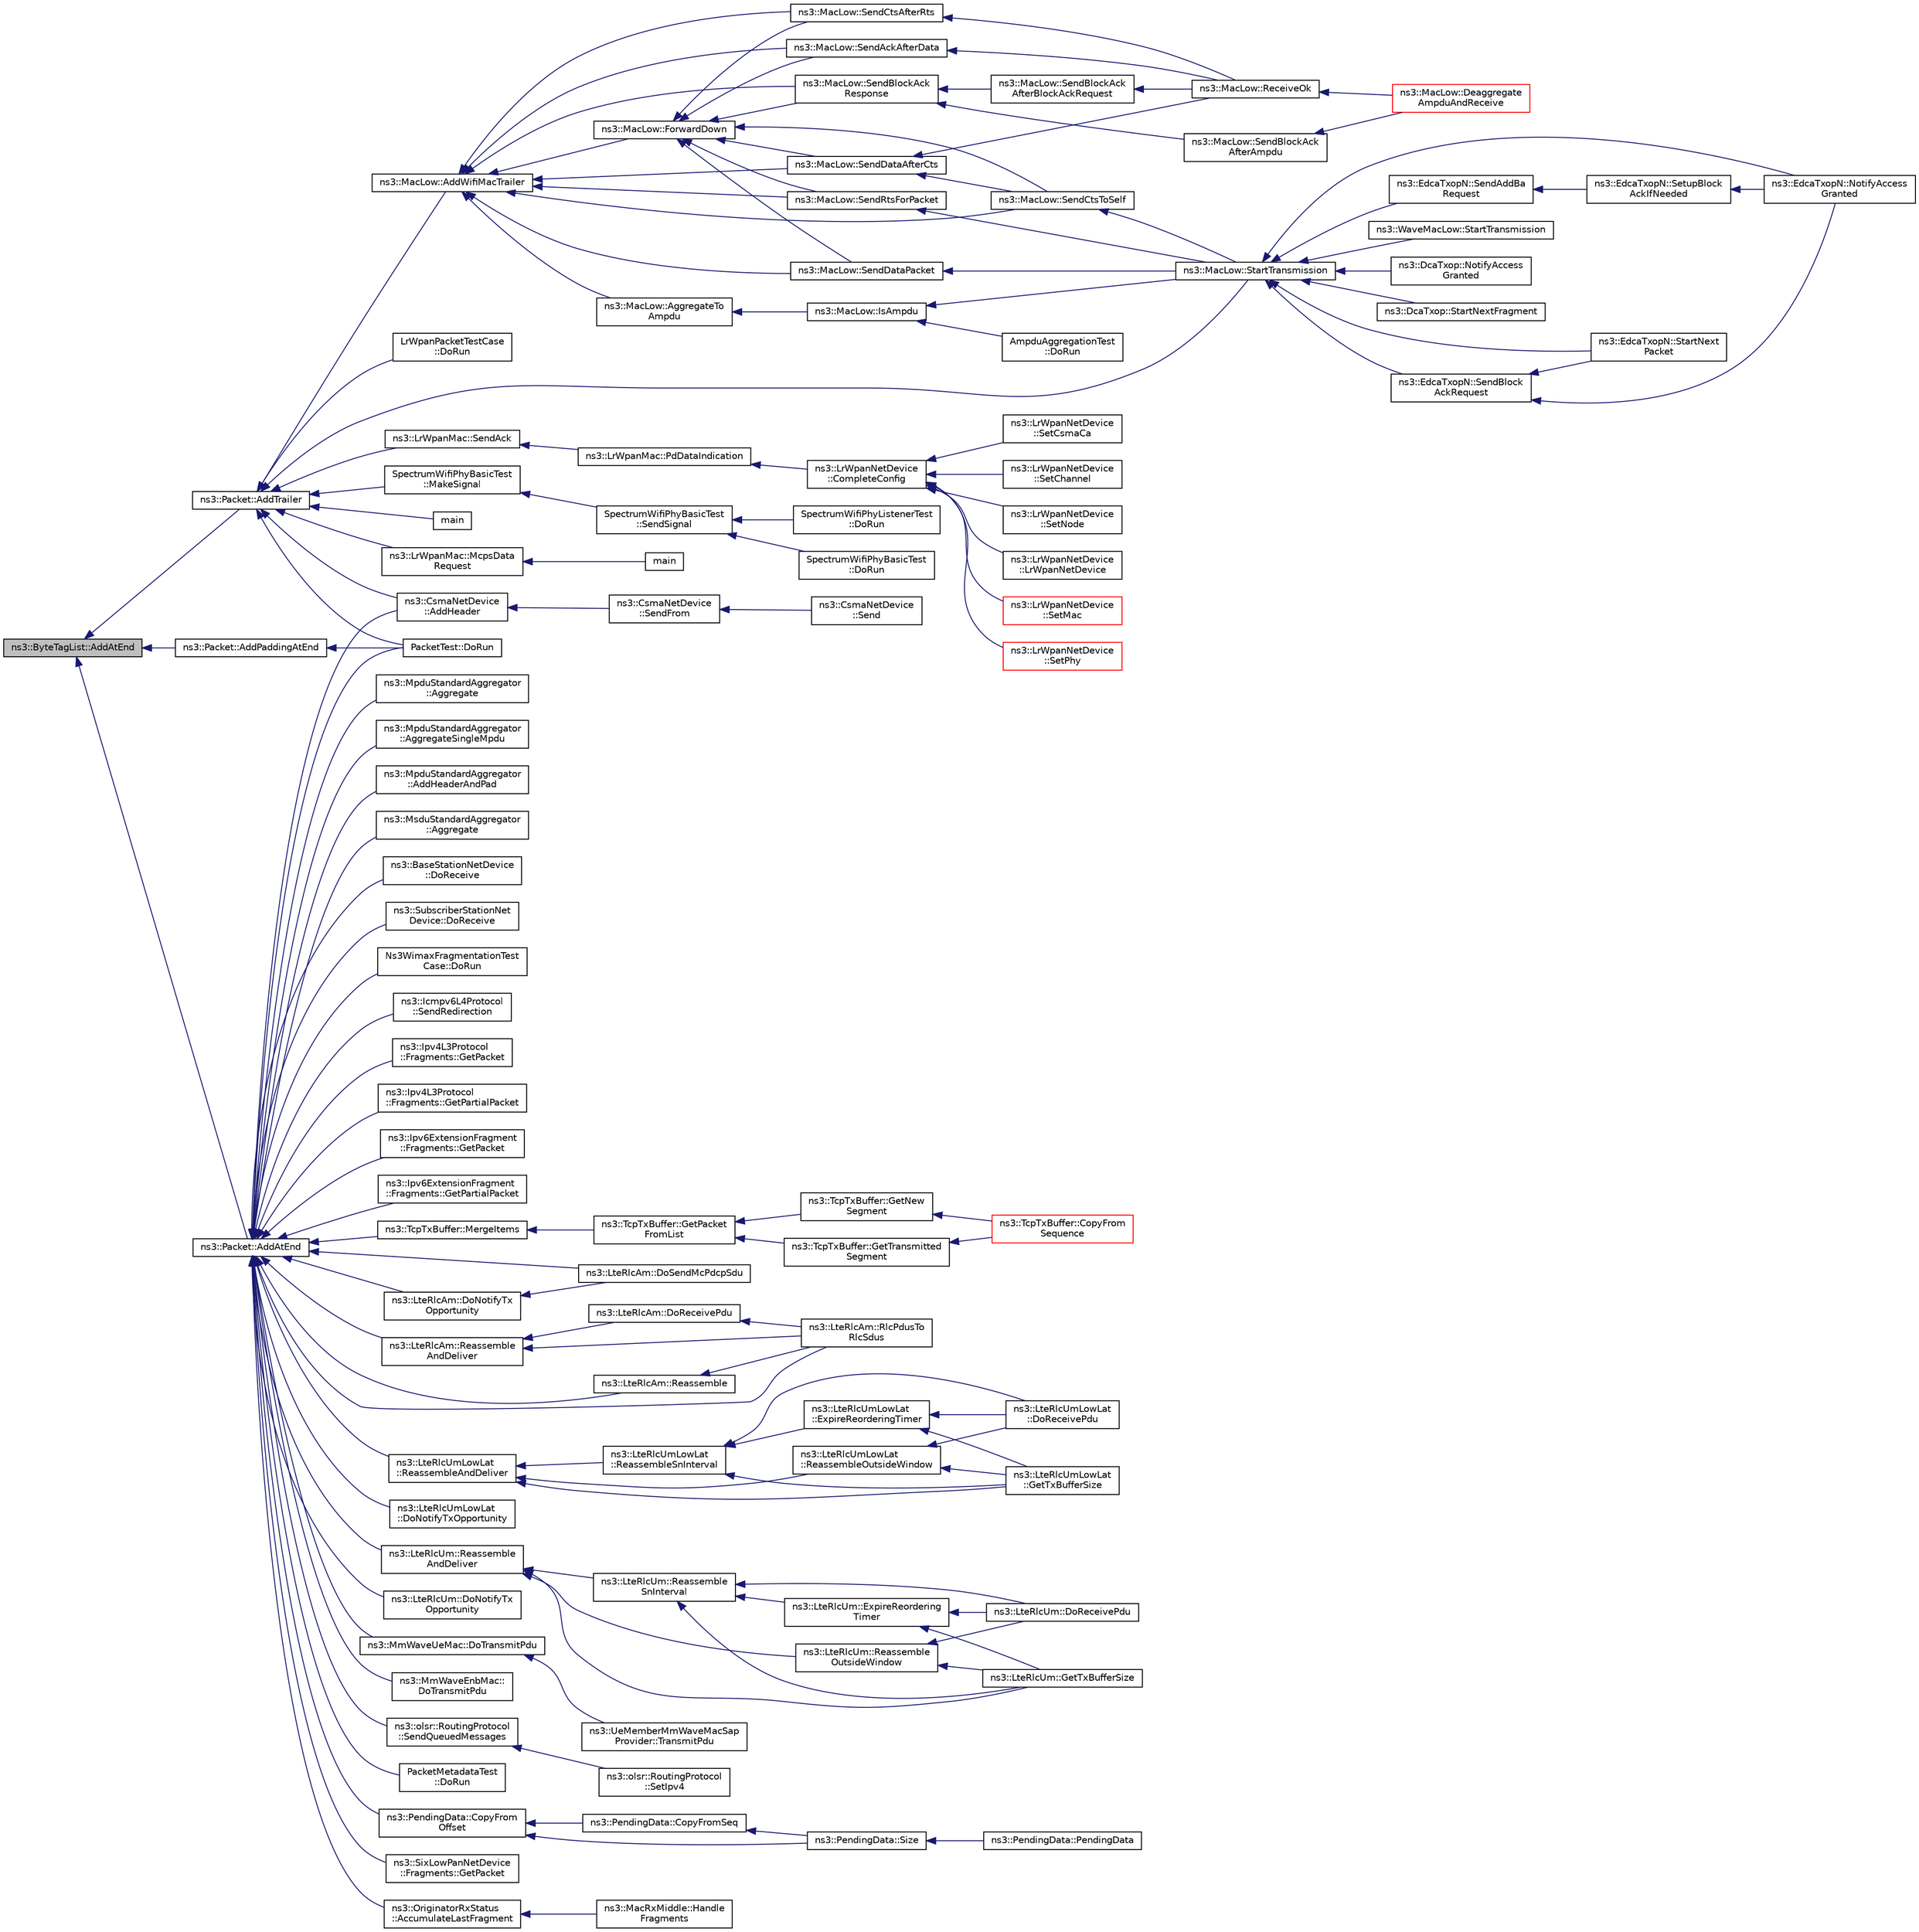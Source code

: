 digraph "ns3::ByteTagList::AddAtEnd"
{
  edge [fontname="Helvetica",fontsize="10",labelfontname="Helvetica",labelfontsize="10"];
  node [fontname="Helvetica",fontsize="10",shape=record];
  rankdir="LR";
  Node1 [label="ns3::ByteTagList::AddAtEnd",height=0.2,width=0.4,color="black", fillcolor="grey75", style="filled", fontcolor="black"];
  Node1 -> Node2 [dir="back",color="midnightblue",fontsize="10",style="solid"];
  Node2 [label="ns3::Packet::AddTrailer",height=0.2,width=0.4,color="black", fillcolor="white", style="filled",URL="$dd/d7a/classns3_1_1Packet.html#ae26b490c30ae5bc98be5181ec6e06db8",tooltip="Add trailer to this packet. "];
  Node2 -> Node3 [dir="back",color="midnightblue",fontsize="10",style="solid"];
  Node3 [label="ns3::CsmaNetDevice\l::AddHeader",height=0.2,width=0.4,color="black", fillcolor="white", style="filled",URL="$d4/df2/classns3_1_1CsmaNetDevice.html#a736bf6ce5851ace677f8fc693a92855c"];
  Node3 -> Node4 [dir="back",color="midnightblue",fontsize="10",style="solid"];
  Node4 [label="ns3::CsmaNetDevice\l::SendFrom",height=0.2,width=0.4,color="black", fillcolor="white", style="filled",URL="$d4/df2/classns3_1_1CsmaNetDevice.html#ad7cb5da0e3fb59bd1670c8fa0af4b775"];
  Node4 -> Node5 [dir="back",color="midnightblue",fontsize="10",style="solid"];
  Node5 [label="ns3::CsmaNetDevice\l::Send",height=0.2,width=0.4,color="black", fillcolor="white", style="filled",URL="$d4/df2/classns3_1_1CsmaNetDevice.html#a6d3d0c60f8a2d60fbe006248bb6b119d"];
  Node2 -> Node6 [dir="back",color="midnightblue",fontsize="10",style="solid"];
  Node6 [label="main",height=0.2,width=0.4,color="black", fillcolor="white", style="filled",URL="$d4/d3b/lr-wpan-packet-print_8cc.html#a0ddf1224851353fc92bfbff6f499fa97"];
  Node2 -> Node7 [dir="back",color="midnightblue",fontsize="10",style="solid"];
  Node7 [label="ns3::LrWpanMac::McpsData\lRequest",height=0.2,width=0.4,color="black", fillcolor="white", style="filled",URL="$db/d57/classns3_1_1LrWpanMac.html#acb3f2c60655d459aeb85b20536d1f7ce"];
  Node7 -> Node8 [dir="back",color="midnightblue",fontsize="10",style="solid"];
  Node8 [label="main",height=0.2,width=0.4,color="black", fillcolor="white", style="filled",URL="$da/db1/lr-wpan-data_8cc.html#a0ddf1224851353fc92bfbff6f499fa97"];
  Node2 -> Node9 [dir="back",color="midnightblue",fontsize="10",style="solid"];
  Node9 [label="ns3::LrWpanMac::SendAck",height=0.2,width=0.4,color="black", fillcolor="white", style="filled",URL="$db/d57/classns3_1_1LrWpanMac.html#afdf2ca2fc6e15fbb1767720607a101f8"];
  Node9 -> Node10 [dir="back",color="midnightblue",fontsize="10",style="solid"];
  Node10 [label="ns3::LrWpanMac::PdDataIndication",height=0.2,width=0.4,color="black", fillcolor="white", style="filled",URL="$db/d57/classns3_1_1LrWpanMac.html#a71139cc1bd26ab1c0a9c2e7791631389"];
  Node10 -> Node11 [dir="back",color="midnightblue",fontsize="10",style="solid"];
  Node11 [label="ns3::LrWpanNetDevice\l::CompleteConfig",height=0.2,width=0.4,color="black", fillcolor="white", style="filled",URL="$dd/d73/classns3_1_1LrWpanNetDevice.html#a2851594198a88409d0a25401e9c61997"];
  Node11 -> Node12 [dir="back",color="midnightblue",fontsize="10",style="solid"];
  Node12 [label="ns3::LrWpanNetDevice\l::LrWpanNetDevice",height=0.2,width=0.4,color="black", fillcolor="white", style="filled",URL="$dd/d73/classns3_1_1LrWpanNetDevice.html#a13831cf68e3c1a3e052509e3e2dd2266"];
  Node11 -> Node13 [dir="back",color="midnightblue",fontsize="10",style="solid"];
  Node13 [label="ns3::LrWpanNetDevice\l::SetMac",height=0.2,width=0.4,color="red", fillcolor="white", style="filled",URL="$dd/d73/classns3_1_1LrWpanNetDevice.html#aa36a97b6898c9b5b2dd4f6d956eda590"];
  Node11 -> Node14 [dir="back",color="midnightblue",fontsize="10",style="solid"];
  Node14 [label="ns3::LrWpanNetDevice\l::SetPhy",height=0.2,width=0.4,color="red", fillcolor="white", style="filled",URL="$dd/d73/classns3_1_1LrWpanNetDevice.html#a521c26ef227a41d835ee5ee6ed783480"];
  Node11 -> Node15 [dir="back",color="midnightblue",fontsize="10",style="solid"];
  Node15 [label="ns3::LrWpanNetDevice\l::SetCsmaCa",height=0.2,width=0.4,color="black", fillcolor="white", style="filled",URL="$dd/d73/classns3_1_1LrWpanNetDevice.html#a36bff9613507b175c91c3493b923e41c"];
  Node11 -> Node16 [dir="back",color="midnightblue",fontsize="10",style="solid"];
  Node16 [label="ns3::LrWpanNetDevice\l::SetChannel",height=0.2,width=0.4,color="black", fillcolor="white", style="filled",URL="$dd/d73/classns3_1_1LrWpanNetDevice.html#a3a16a06be6078dcc9b54d705bf8bc98a"];
  Node11 -> Node17 [dir="back",color="midnightblue",fontsize="10",style="solid"];
  Node17 [label="ns3::LrWpanNetDevice\l::SetNode",height=0.2,width=0.4,color="black", fillcolor="white", style="filled",URL="$dd/d73/classns3_1_1LrWpanNetDevice.html#a1eaad99ee6281913a727ba92b2b1cc2d"];
  Node2 -> Node18 [dir="back",color="midnightblue",fontsize="10",style="solid"];
  Node18 [label="LrWpanPacketTestCase\l::DoRun",height=0.2,width=0.4,color="black", fillcolor="white", style="filled",URL="$dc/d38/classLrWpanPacketTestCase.html#ae85f64d48a71983a4a43f49e5571546a",tooltip="Implementation to actually run this TestCase. "];
  Node2 -> Node19 [dir="back",color="midnightblue",fontsize="10",style="solid"];
  Node19 [label="PacketTest::DoRun",height=0.2,width=0.4,color="black", fillcolor="white", style="filled",URL="$db/d9f/classPacketTest.html#a2f4d69aa1b21616ea14efd54fee55da2",tooltip="Implementation to actually run this TestCase. "];
  Node2 -> Node20 [dir="back",color="midnightblue",fontsize="10",style="solid"];
  Node20 [label="ns3::MacLow::StartTransmission",height=0.2,width=0.4,color="black", fillcolor="white", style="filled",URL="$d3/da6/classns3_1_1MacLow.html#a3d13643c758e213041f8389c1041074b"];
  Node20 -> Node21 [dir="back",color="midnightblue",fontsize="10",style="solid"];
  Node21 [label="ns3::WaveMacLow::StartTransmission",height=0.2,width=0.4,color="black", fillcolor="white", style="filled",URL="$d8/da1/classns3_1_1WaveMacLow.html#a8ed4704fbcd3d5888aa8ee5abcfb9cc8"];
  Node20 -> Node22 [dir="back",color="midnightblue",fontsize="10",style="solid"];
  Node22 [label="ns3::DcaTxop::NotifyAccess\lGranted",height=0.2,width=0.4,color="black", fillcolor="white", style="filled",URL="$d3/d74/classns3_1_1DcaTxop.html#a1760d5870d8d96153165960172ba31d5"];
  Node20 -> Node23 [dir="back",color="midnightblue",fontsize="10",style="solid"];
  Node23 [label="ns3::DcaTxop::StartNextFragment",height=0.2,width=0.4,color="black", fillcolor="white", style="filled",URL="$d3/d74/classns3_1_1DcaTxop.html#a2055d310a17ffe4be6b2d2ec91587429"];
  Node20 -> Node24 [dir="back",color="midnightblue",fontsize="10",style="solid"];
  Node24 [label="ns3::EdcaTxopN::NotifyAccess\lGranted",height=0.2,width=0.4,color="black", fillcolor="white", style="filled",URL="$dc/db8/classns3_1_1EdcaTxopN.html#afeba080a6bf7d6074227e10321d1683d"];
  Node20 -> Node25 [dir="back",color="midnightblue",fontsize="10",style="solid"];
  Node25 [label="ns3::EdcaTxopN::StartNext\lPacket",height=0.2,width=0.4,color="black", fillcolor="white", style="filled",URL="$dc/db8/classns3_1_1EdcaTxopN.html#a86df91f79cf79fbb677bd53fddafdae0"];
  Node20 -> Node26 [dir="back",color="midnightblue",fontsize="10",style="solid"];
  Node26 [label="ns3::EdcaTxopN::SendBlock\lAckRequest",height=0.2,width=0.4,color="black", fillcolor="white", style="filled",URL="$dc/db8/classns3_1_1EdcaTxopN.html#a620d3677a73927b708ba85d2f2a794e0"];
  Node26 -> Node24 [dir="back",color="midnightblue",fontsize="10",style="solid"];
  Node26 -> Node25 [dir="back",color="midnightblue",fontsize="10",style="solid"];
  Node20 -> Node27 [dir="back",color="midnightblue",fontsize="10",style="solid"];
  Node27 [label="ns3::EdcaTxopN::SendAddBa\lRequest",height=0.2,width=0.4,color="black", fillcolor="white", style="filled",URL="$dc/db8/classns3_1_1EdcaTxopN.html#a5d000df80bfe3211aed2fee7c08b85d2"];
  Node27 -> Node28 [dir="back",color="midnightblue",fontsize="10",style="solid"];
  Node28 [label="ns3::EdcaTxopN::SetupBlock\lAckIfNeeded",height=0.2,width=0.4,color="black", fillcolor="white", style="filled",URL="$dc/db8/classns3_1_1EdcaTxopN.html#ae5ab3e06174d86eabaaa6ccd64cde42d"];
  Node28 -> Node24 [dir="back",color="midnightblue",fontsize="10",style="solid"];
  Node2 -> Node29 [dir="back",color="midnightblue",fontsize="10",style="solid"];
  Node29 [label="ns3::MacLow::AddWifiMacTrailer",height=0.2,width=0.4,color="black", fillcolor="white", style="filled",URL="$d3/da6/classns3_1_1MacLow.html#acaafc67755f16f347e9161310d71e3ef"];
  Node29 -> Node30 [dir="back",color="midnightblue",fontsize="10",style="solid"];
  Node30 [label="ns3::MacLow::ForwardDown",height=0.2,width=0.4,color="black", fillcolor="white", style="filled",URL="$d3/da6/classns3_1_1MacLow.html#a4eefbfa3d57539dadf0224cc7fcf952d"];
  Node30 -> Node31 [dir="back",color="midnightblue",fontsize="10",style="solid"];
  Node31 [label="ns3::MacLow::SendRtsForPacket",height=0.2,width=0.4,color="black", fillcolor="white", style="filled",URL="$d3/da6/classns3_1_1MacLow.html#ac472702b866a51ea2dfb7637381897aa"];
  Node31 -> Node20 [dir="back",color="midnightblue",fontsize="10",style="solid"];
  Node30 -> Node32 [dir="back",color="midnightblue",fontsize="10",style="solid"];
  Node32 [label="ns3::MacLow::SendDataPacket",height=0.2,width=0.4,color="black", fillcolor="white", style="filled",URL="$d3/da6/classns3_1_1MacLow.html#ab177d7c7ba53c56f91612114412914bf"];
  Node32 -> Node20 [dir="back",color="midnightblue",fontsize="10",style="solid"];
  Node30 -> Node33 [dir="back",color="midnightblue",fontsize="10",style="solid"];
  Node33 [label="ns3::MacLow::SendCtsToSelf",height=0.2,width=0.4,color="black", fillcolor="white", style="filled",URL="$d3/da6/classns3_1_1MacLow.html#a209c346576d367ef16cfa1cfdefff909"];
  Node33 -> Node20 [dir="back",color="midnightblue",fontsize="10",style="solid"];
  Node30 -> Node34 [dir="back",color="midnightblue",fontsize="10",style="solid"];
  Node34 [label="ns3::MacLow::SendCtsAfterRts",height=0.2,width=0.4,color="black", fillcolor="white", style="filled",URL="$d3/da6/classns3_1_1MacLow.html#aebcd4c3e8d64fb53af1f8a862c766e33"];
  Node34 -> Node35 [dir="back",color="midnightblue",fontsize="10",style="solid"];
  Node35 [label="ns3::MacLow::ReceiveOk",height=0.2,width=0.4,color="black", fillcolor="white", style="filled",URL="$d3/da6/classns3_1_1MacLow.html#ade59e3a5e41c6ccbafd93501d7e9fbc0"];
  Node35 -> Node36 [dir="back",color="midnightblue",fontsize="10",style="solid"];
  Node36 [label="ns3::MacLow::Deaggregate\lAmpduAndReceive",height=0.2,width=0.4,color="red", fillcolor="white", style="filled",URL="$d3/da6/classns3_1_1MacLow.html#a7380c5a3adcd88beda938bfa8447d7c5"];
  Node30 -> Node37 [dir="back",color="midnightblue",fontsize="10",style="solid"];
  Node37 [label="ns3::MacLow::SendDataAfterCts",height=0.2,width=0.4,color="black", fillcolor="white", style="filled",URL="$d3/da6/classns3_1_1MacLow.html#a063bab2ef4e7320a3f8cfa9890090ab6"];
  Node37 -> Node35 [dir="back",color="midnightblue",fontsize="10",style="solid"];
  Node37 -> Node33 [dir="back",color="midnightblue",fontsize="10",style="solid"];
  Node30 -> Node38 [dir="back",color="midnightblue",fontsize="10",style="solid"];
  Node38 [label="ns3::MacLow::SendAckAfterData",height=0.2,width=0.4,color="black", fillcolor="white", style="filled",URL="$d3/da6/classns3_1_1MacLow.html#a8db1635644b89072dfcb5fbc2330031b"];
  Node38 -> Node35 [dir="back",color="midnightblue",fontsize="10",style="solid"];
  Node30 -> Node39 [dir="back",color="midnightblue",fontsize="10",style="solid"];
  Node39 [label="ns3::MacLow::SendBlockAck\lResponse",height=0.2,width=0.4,color="black", fillcolor="white", style="filled",URL="$d3/da6/classns3_1_1MacLow.html#a85c374be43ba3bd52fd1ad6efdfef6c6"];
  Node39 -> Node40 [dir="back",color="midnightblue",fontsize="10",style="solid"];
  Node40 [label="ns3::MacLow::SendBlockAck\lAfterAmpdu",height=0.2,width=0.4,color="black", fillcolor="white", style="filled",URL="$d3/da6/classns3_1_1MacLow.html#af6e2acc771d188c0959871f142912296"];
  Node40 -> Node36 [dir="back",color="midnightblue",fontsize="10",style="solid"];
  Node39 -> Node41 [dir="back",color="midnightblue",fontsize="10",style="solid"];
  Node41 [label="ns3::MacLow::SendBlockAck\lAfterBlockAckRequest",height=0.2,width=0.4,color="black", fillcolor="white", style="filled",URL="$d3/da6/classns3_1_1MacLow.html#a84b96c0cc6f32fca28576ec4df6a0853"];
  Node41 -> Node35 [dir="back",color="midnightblue",fontsize="10",style="solid"];
  Node29 -> Node31 [dir="back",color="midnightblue",fontsize="10",style="solid"];
  Node29 -> Node32 [dir="back",color="midnightblue",fontsize="10",style="solid"];
  Node29 -> Node33 [dir="back",color="midnightblue",fontsize="10",style="solid"];
  Node29 -> Node34 [dir="back",color="midnightblue",fontsize="10",style="solid"];
  Node29 -> Node37 [dir="back",color="midnightblue",fontsize="10",style="solid"];
  Node29 -> Node38 [dir="back",color="midnightblue",fontsize="10",style="solid"];
  Node29 -> Node39 [dir="back",color="midnightblue",fontsize="10",style="solid"];
  Node29 -> Node42 [dir="back",color="midnightblue",fontsize="10",style="solid"];
  Node42 [label="ns3::MacLow::AggregateTo\lAmpdu",height=0.2,width=0.4,color="black", fillcolor="white", style="filled",URL="$d3/da6/classns3_1_1MacLow.html#a10d347ccf6a1e3868ee1470767ed38a6"];
  Node42 -> Node43 [dir="back",color="midnightblue",fontsize="10",style="solid"];
  Node43 [label="ns3::MacLow::IsAmpdu",height=0.2,width=0.4,color="black", fillcolor="white", style="filled",URL="$d3/da6/classns3_1_1MacLow.html#a228f675a7db0df0e39edb611167861cc"];
  Node43 -> Node20 [dir="back",color="midnightblue",fontsize="10",style="solid"];
  Node43 -> Node44 [dir="back",color="midnightblue",fontsize="10",style="solid"];
  Node44 [label="AmpduAggregationTest\l::DoRun",height=0.2,width=0.4,color="black", fillcolor="white", style="filled",URL="$d2/db5/classAmpduAggregationTest.html#a7414dc8d4dd982ab4c1eaadb5b2c693d",tooltip="Implementation to actually run this TestCase. "];
  Node2 -> Node45 [dir="back",color="midnightblue",fontsize="10",style="solid"];
  Node45 [label="SpectrumWifiPhyBasicTest\l::MakeSignal",height=0.2,width=0.4,color="black", fillcolor="white", style="filled",URL="$df/d29/classSpectrumWifiPhyBasicTest.html#a131420d781cf323bd84a848053a2fa6e"];
  Node45 -> Node46 [dir="back",color="midnightblue",fontsize="10",style="solid"];
  Node46 [label="SpectrumWifiPhyBasicTest\l::SendSignal",height=0.2,width=0.4,color="black", fillcolor="white", style="filled",URL="$df/d29/classSpectrumWifiPhyBasicTest.html#a99a44e9e6abcf378592b2a2df06ba394"];
  Node46 -> Node47 [dir="back",color="midnightblue",fontsize="10",style="solid"];
  Node47 [label="SpectrumWifiPhyBasicTest\l::DoRun",height=0.2,width=0.4,color="black", fillcolor="white", style="filled",URL="$df/d29/classSpectrumWifiPhyBasicTest.html#a99138864abfa358103ae2f202ce925e7",tooltip="Implementation to actually run this TestCase. "];
  Node46 -> Node48 [dir="back",color="midnightblue",fontsize="10",style="solid"];
  Node48 [label="SpectrumWifiPhyListenerTest\l::DoRun",height=0.2,width=0.4,color="black", fillcolor="white", style="filled",URL="$de/d82/classSpectrumWifiPhyListenerTest.html#a357f2be95efbb227365e540b9031748b",tooltip="Implementation to actually run this TestCase. "];
  Node1 -> Node49 [dir="back",color="midnightblue",fontsize="10",style="solid"];
  Node49 [label="ns3::Packet::AddAtEnd",height=0.2,width=0.4,color="black", fillcolor="white", style="filled",URL="$dd/d7a/classns3_1_1Packet.html#a14ec3d4250b425468764de58f5837b6b",tooltip="Concatenate the input packet at the end of the current packet. "];
  Node49 -> Node3 [dir="back",color="midnightblue",fontsize="10",style="solid"];
  Node49 -> Node50 [dir="back",color="midnightblue",fontsize="10",style="solid"];
  Node50 [label="ns3::Icmpv6L4Protocol\l::SendRedirection",height=0.2,width=0.4,color="black", fillcolor="white", style="filled",URL="$d7/d1d/classns3_1_1Icmpv6L4Protocol.html#a775f19603b15e25f287f54096a3f26cb",tooltip="Send an ICMPv6 Redirection. "];
  Node49 -> Node51 [dir="back",color="midnightblue",fontsize="10",style="solid"];
  Node51 [label="ns3::Ipv4L3Protocol\l::Fragments::GetPacket",height=0.2,width=0.4,color="black", fillcolor="white", style="filled",URL="$de/db3/classns3_1_1Ipv4L3Protocol_1_1Fragments.html#ab4a808c6dc768ccee3b49c829085f92a",tooltip="Get the entire packet. "];
  Node49 -> Node52 [dir="back",color="midnightblue",fontsize="10",style="solid"];
  Node52 [label="ns3::Ipv4L3Protocol\l::Fragments::GetPartialPacket",height=0.2,width=0.4,color="black", fillcolor="white", style="filled",URL="$de/db3/classns3_1_1Ipv4L3Protocol_1_1Fragments.html#a7fd8b69e913c1326a37a13a4ea8deebc",tooltip="Get the complete part of the packet. "];
  Node49 -> Node53 [dir="back",color="midnightblue",fontsize="10",style="solid"];
  Node53 [label="ns3::Ipv6ExtensionFragment\l::Fragments::GetPacket",height=0.2,width=0.4,color="black", fillcolor="white", style="filled",URL="$d6/d8c/classns3_1_1Ipv6ExtensionFragment_1_1Fragments.html#a2c3a522898b3635c59ed50e91826ae91",tooltip="Get the entire packet. "];
  Node49 -> Node54 [dir="back",color="midnightblue",fontsize="10",style="solid"];
  Node54 [label="ns3::Ipv6ExtensionFragment\l::Fragments::GetPartialPacket",height=0.2,width=0.4,color="black", fillcolor="white", style="filled",URL="$d6/d8c/classns3_1_1Ipv6ExtensionFragment_1_1Fragments.html#aa3e7ed0d1458526ff565403b1b8e4285",tooltip="Get the packet parts so far received. "];
  Node49 -> Node55 [dir="back",color="midnightblue",fontsize="10",style="solid"];
  Node55 [label="ns3::PendingData::CopyFrom\lOffset",height=0.2,width=0.4,color="black", fillcolor="white", style="filled",URL="$dd/d9e/classns3_1_1PendingData.html#ab04639a5fcb15f47daa91c071f5cdfd2",tooltip="Copy data starting from a give offset. "];
  Node55 -> Node56 [dir="back",color="midnightblue",fontsize="10",style="solid"];
  Node56 [label="ns3::PendingData::CopyFromSeq",height=0.2,width=0.4,color="black", fillcolor="white", style="filled",URL="$dd/d9e/classns3_1_1PendingData.html#ac49fbeb525992b5b033d3209dcf5688c",tooltip="Copy data starting from a give offset. "];
  Node56 -> Node57 [dir="back",color="midnightblue",fontsize="10",style="solid"];
  Node57 [label="ns3::PendingData::Size",height=0.2,width=0.4,color="black", fillcolor="white", style="filled",URL="$dd/d9e/classns3_1_1PendingData.html#abbbae5f8a12762f9a85d2ddd5c9c9165"];
  Node57 -> Node58 [dir="back",color="midnightblue",fontsize="10",style="solid"];
  Node58 [label="ns3::PendingData::PendingData",height=0.2,width=0.4,color="black", fillcolor="white", style="filled",URL="$dd/d9e/classns3_1_1PendingData.html#ab7b46ebf4baf2c6b165c90b44bfdad4a"];
  Node55 -> Node57 [dir="back",color="midnightblue",fontsize="10",style="solid"];
  Node49 -> Node59 [dir="back",color="midnightblue",fontsize="10",style="solid"];
  Node59 [label="ns3::TcpTxBuffer::MergeItems",height=0.2,width=0.4,color="black", fillcolor="white", style="filled",URL="$d9/d1d/classns3_1_1TcpTxBuffer.html#aee57c32104926f7d4bfdeb12f05a6db1",tooltip="Merge two TcpTxItem. "];
  Node59 -> Node60 [dir="back",color="midnightblue",fontsize="10",style="solid"];
  Node60 [label="ns3::TcpTxBuffer::GetPacket\lFromList",height=0.2,width=0.4,color="black", fillcolor="white", style="filled",URL="$d9/d1d/classns3_1_1TcpTxBuffer.html#a0528a0261fe39fdb95526c24801f1091",tooltip="Get a block (which is returned as Packet) from a list. "];
  Node60 -> Node61 [dir="back",color="midnightblue",fontsize="10",style="solid"];
  Node61 [label="ns3::TcpTxBuffer::GetNew\lSegment",height=0.2,width=0.4,color="black", fillcolor="white", style="filled",URL="$d9/d1d/classns3_1_1TcpTxBuffer.html#a7f8012f60263f1184f63d68f95d9fed6",tooltip="Get a block of data not transmitted yet and move it into SentList. "];
  Node61 -> Node62 [dir="back",color="midnightblue",fontsize="10",style="solid"];
  Node62 [label="ns3::TcpTxBuffer::CopyFrom\lSequence",height=0.2,width=0.4,color="red", fillcolor="white", style="filled",URL="$d9/d1d/classns3_1_1TcpTxBuffer.html#a5eb9c889cfad2cd11a5ccf996c506fd3",tooltip="Copy data from the range [seq, seq+numBytes) into a packet. "];
  Node60 -> Node63 [dir="back",color="midnightblue",fontsize="10",style="solid"];
  Node63 [label="ns3::TcpTxBuffer::GetTransmitted\lSegment",height=0.2,width=0.4,color="black", fillcolor="white", style="filled",URL="$d9/d1d/classns3_1_1TcpTxBuffer.html#a4de9715c65893a5cb8a869e72ed7bb10",tooltip="Get a block of data previously transmitted. "];
  Node63 -> Node62 [dir="back",color="midnightblue",fontsize="10",style="solid"];
  Node49 -> Node64 [dir="back",color="midnightblue",fontsize="10",style="solid"];
  Node64 [label="ns3::LteRlcAm::DoNotifyTx\lOpportunity",height=0.2,width=0.4,color="black", fillcolor="white", style="filled",URL="$d0/d4c/classns3_1_1LteRlcAm.html#a3ab44d9541efaa52821f93075eb769f1"];
  Node64 -> Node65 [dir="back",color="midnightblue",fontsize="10",style="solid"];
  Node65 [label="ns3::LteRlcAm::DoSendMcPdcpSdu",height=0.2,width=0.4,color="black", fillcolor="white", style="filled",URL="$d0/d4c/classns3_1_1LteRlcAm.html#a82f906888a397ccda58483840418c7e8"];
  Node49 -> Node66 [dir="back",color="midnightblue",fontsize="10",style="solid"];
  Node66 [label="ns3::LteRlcAm::Reassemble\lAndDeliver",height=0.2,width=0.4,color="black", fillcolor="white", style="filled",URL="$d0/d4c/classns3_1_1LteRlcAm.html#ada1201339d0a54e50adc27b09d3c5c1e"];
  Node66 -> Node67 [dir="back",color="midnightblue",fontsize="10",style="solid"];
  Node67 [label="ns3::LteRlcAm::DoReceivePdu",height=0.2,width=0.4,color="black", fillcolor="white", style="filled",URL="$d0/d4c/classns3_1_1LteRlcAm.html#a9351b349aef796a3cda5946574e9435f"];
  Node67 -> Node68 [dir="back",color="midnightblue",fontsize="10",style="solid"];
  Node68 [label="ns3::LteRlcAm::RlcPdusTo\lRlcSdus",height=0.2,width=0.4,color="black", fillcolor="white", style="filled",URL="$d0/d4c/classns3_1_1LteRlcAm.html#a5ea384363b8fa99b66f9eaad80edc2cc"];
  Node66 -> Node68 [dir="back",color="midnightblue",fontsize="10",style="solid"];
  Node49 -> Node65 [dir="back",color="midnightblue",fontsize="10",style="solid"];
  Node49 -> Node69 [dir="back",color="midnightblue",fontsize="10",style="solid"];
  Node69 [label="ns3::LteRlcAm::Reassemble",height=0.2,width=0.4,color="black", fillcolor="white", style="filled",URL="$d0/d4c/classns3_1_1LteRlcAm.html#a5ea384eb8654434de22432e79ee60364"];
  Node69 -> Node68 [dir="back",color="midnightblue",fontsize="10",style="solid"];
  Node49 -> Node68 [dir="back",color="midnightblue",fontsize="10",style="solid"];
  Node49 -> Node70 [dir="back",color="midnightblue",fontsize="10",style="solid"];
  Node70 [label="ns3::LteRlcUmLowLat\l::DoNotifyTxOpportunity",height=0.2,width=0.4,color="black", fillcolor="white", style="filled",URL="$dd/df9/classns3_1_1LteRlcUmLowLat.html#a7a317025c0a1ff42852387b6665fee30"];
  Node49 -> Node71 [dir="back",color="midnightblue",fontsize="10",style="solid"];
  Node71 [label="ns3::LteRlcUmLowLat\l::ReassembleAndDeliver",height=0.2,width=0.4,color="black", fillcolor="white", style="filled",URL="$dd/df9/classns3_1_1LteRlcUmLowLat.html#a73c311a5f9cb06e61282da24f875bb29"];
  Node71 -> Node72 [dir="back",color="midnightblue",fontsize="10",style="solid"];
  Node72 [label="ns3::LteRlcUmLowLat\l::ReassembleOutsideWindow",height=0.2,width=0.4,color="black", fillcolor="white", style="filled",URL="$dd/df9/classns3_1_1LteRlcUmLowLat.html#a4443ee4ffdcbda9c568dafb97828497e"];
  Node72 -> Node73 [dir="back",color="midnightblue",fontsize="10",style="solid"];
  Node73 [label="ns3::LteRlcUmLowLat\l::DoReceivePdu",height=0.2,width=0.4,color="black", fillcolor="white", style="filled",URL="$dd/df9/classns3_1_1LteRlcUmLowLat.html#a6af3b60ead539ac46666cb2e9b825eb3"];
  Node72 -> Node74 [dir="back",color="midnightblue",fontsize="10",style="solid"];
  Node74 [label="ns3::LteRlcUmLowLat\l::GetTxBufferSize",height=0.2,width=0.4,color="black", fillcolor="white", style="filled",URL="$dd/df9/classns3_1_1LteRlcUmLowLat.html#ada895a32edc0d629306e124e113d725c"];
  Node71 -> Node75 [dir="back",color="midnightblue",fontsize="10",style="solid"];
  Node75 [label="ns3::LteRlcUmLowLat\l::ReassembleSnInterval",height=0.2,width=0.4,color="black", fillcolor="white", style="filled",URL="$dd/df9/classns3_1_1LteRlcUmLowLat.html#aef0c71efceb98b3dd6c5bdbfc773ee0d"];
  Node75 -> Node73 [dir="back",color="midnightblue",fontsize="10",style="solid"];
  Node75 -> Node76 [dir="back",color="midnightblue",fontsize="10",style="solid"];
  Node76 [label="ns3::LteRlcUmLowLat\l::ExpireReorderingTimer",height=0.2,width=0.4,color="black", fillcolor="white", style="filled",URL="$dd/df9/classns3_1_1LteRlcUmLowLat.html#a4b6265564058cc0626ad343269e2a5d3"];
  Node76 -> Node73 [dir="back",color="midnightblue",fontsize="10",style="solid"];
  Node76 -> Node74 [dir="back",color="midnightblue",fontsize="10",style="solid"];
  Node75 -> Node74 [dir="back",color="midnightblue",fontsize="10",style="solid"];
  Node71 -> Node74 [dir="back",color="midnightblue",fontsize="10",style="solid"];
  Node49 -> Node77 [dir="back",color="midnightblue",fontsize="10",style="solid"];
  Node77 [label="ns3::LteRlcUm::DoNotifyTx\lOpportunity",height=0.2,width=0.4,color="black", fillcolor="white", style="filled",URL="$db/d49/classns3_1_1LteRlcUm.html#a54a1abae2b97a8a060bc42b6abbf3af4"];
  Node49 -> Node78 [dir="back",color="midnightblue",fontsize="10",style="solid"];
  Node78 [label="ns3::LteRlcUm::Reassemble\lAndDeliver",height=0.2,width=0.4,color="black", fillcolor="white", style="filled",URL="$db/d49/classns3_1_1LteRlcUm.html#a103ba1e3d14eb2604a44d1bef7fe7cb7"];
  Node78 -> Node79 [dir="back",color="midnightblue",fontsize="10",style="solid"];
  Node79 [label="ns3::LteRlcUm::Reassemble\lOutsideWindow",height=0.2,width=0.4,color="black", fillcolor="white", style="filled",URL="$db/d49/classns3_1_1LteRlcUm.html#a49f67e2001fc4609ef592ccda50606ab"];
  Node79 -> Node80 [dir="back",color="midnightblue",fontsize="10",style="solid"];
  Node80 [label="ns3::LteRlcUm::DoReceivePdu",height=0.2,width=0.4,color="black", fillcolor="white", style="filled",URL="$db/d49/classns3_1_1LteRlcUm.html#aaba57757b1c5640b7bbe421efb82417a"];
  Node79 -> Node81 [dir="back",color="midnightblue",fontsize="10",style="solid"];
  Node81 [label="ns3::LteRlcUm::GetTxBufferSize",height=0.2,width=0.4,color="black", fillcolor="white", style="filled",URL="$db/d49/classns3_1_1LteRlcUm.html#aa88fc55de6c2f858e0e2952131899afc"];
  Node78 -> Node82 [dir="back",color="midnightblue",fontsize="10",style="solid"];
  Node82 [label="ns3::LteRlcUm::Reassemble\lSnInterval",height=0.2,width=0.4,color="black", fillcolor="white", style="filled",URL="$db/d49/classns3_1_1LteRlcUm.html#a6c396626a8b5e65d70783e603486c832"];
  Node82 -> Node80 [dir="back",color="midnightblue",fontsize="10",style="solid"];
  Node82 -> Node83 [dir="back",color="midnightblue",fontsize="10",style="solid"];
  Node83 [label="ns3::LteRlcUm::ExpireReordering\lTimer",height=0.2,width=0.4,color="black", fillcolor="white", style="filled",URL="$db/d49/classns3_1_1LteRlcUm.html#af17c5fa995d3a0ca3b1e4edfd18e4c3d"];
  Node83 -> Node80 [dir="back",color="midnightblue",fontsize="10",style="solid"];
  Node83 -> Node81 [dir="back",color="midnightblue",fontsize="10",style="solid"];
  Node82 -> Node81 [dir="back",color="midnightblue",fontsize="10",style="solid"];
  Node78 -> Node81 [dir="back",color="midnightblue",fontsize="10",style="solid"];
  Node49 -> Node84 [dir="back",color="midnightblue",fontsize="10",style="solid"];
  Node84 [label="ns3::MmWaveEnbMac::\lDoTransmitPdu",height=0.2,width=0.4,color="black", fillcolor="white", style="filled",URL="$d5/dcd/classns3_1_1MmWaveEnbMac.html#a71a93e997a6016541b33e26998562226"];
  Node49 -> Node85 [dir="back",color="midnightblue",fontsize="10",style="solid"];
  Node85 [label="ns3::MmWaveUeMac::DoTransmitPdu",height=0.2,width=0.4,color="black", fillcolor="white", style="filled",URL="$d7/d84/classns3_1_1MmWaveUeMac.html#a5f228598aabf0c6cd61b6fad018512fe"];
  Node85 -> Node86 [dir="back",color="midnightblue",fontsize="10",style="solid"];
  Node86 [label="ns3::UeMemberMmWaveMacSap\lProvider::TransmitPdu",height=0.2,width=0.4,color="black", fillcolor="white", style="filled",URL="$df/dc7/classns3_1_1UeMemberMmWaveMacSapProvider.html#a9ee1c7c091f5bf1919c0bc18f777402c"];
  Node49 -> Node87 [dir="back",color="midnightblue",fontsize="10",style="solid"];
  Node87 [label="PacketMetadataTest\l::DoRun",height=0.2,width=0.4,color="black", fillcolor="white", style="filled",URL="$da/d30/classPacketMetadataTest.html#a5157cf5ecf0e631ad2a70c61375ebfc3",tooltip="Implementation to actually run this TestCase. "];
  Node49 -> Node19 [dir="back",color="midnightblue",fontsize="10",style="solid"];
  Node49 -> Node88 [dir="back",color="midnightblue",fontsize="10",style="solid"];
  Node88 [label="ns3::olsr::RoutingProtocol\l::SendQueuedMessages",height=0.2,width=0.4,color="black", fillcolor="white", style="filled",URL="$d6/dbb/classns3_1_1olsr_1_1RoutingProtocol.html#a0ee7494c6ac857210f7f12d40d39e349",tooltip="Creates as many OLSR packets as needed in order to send all buffered OLSR messages. "];
  Node88 -> Node89 [dir="back",color="midnightblue",fontsize="10",style="solid"];
  Node89 [label="ns3::olsr::RoutingProtocol\l::SetIpv4",height=0.2,width=0.4,color="black", fillcolor="white", style="filled",URL="$d6/dbb/classns3_1_1olsr_1_1RoutingProtocol.html#ab0e32a7ea7f5198133eaacca3b4c12da"];
  Node49 -> Node90 [dir="back",color="midnightblue",fontsize="10",style="solid"];
  Node90 [label="ns3::SixLowPanNetDevice\l::Fragments::GetPacket",height=0.2,width=0.4,color="black", fillcolor="white", style="filled",URL="$d1/d49/classns3_1_1SixLowPanNetDevice_1_1Fragments.html#a9df693069547cc25cde64f97f5ad2a62",tooltip="Get the entire packet. "];
  Node49 -> Node91 [dir="back",color="midnightblue",fontsize="10",style="solid"];
  Node91 [label="ns3::OriginatorRxStatus\l::AccumulateLastFragment",height=0.2,width=0.4,color="black", fillcolor="white", style="filled",URL="$d6/d7e/classns3_1_1OriginatorRxStatus.html#a59c38c4a21335b5e82da00fdb0561af0"];
  Node91 -> Node92 [dir="back",color="midnightblue",fontsize="10",style="solid"];
  Node92 [label="ns3::MacRxMiddle::Handle\lFragments",height=0.2,width=0.4,color="black", fillcolor="white", style="filled",URL="$d9/dfc/classns3_1_1MacRxMiddle.html#ae595f60963be22a3e28975572f3e0707"];
  Node49 -> Node93 [dir="back",color="midnightblue",fontsize="10",style="solid"];
  Node93 [label="ns3::MpduStandardAggregator\l::Aggregate",height=0.2,width=0.4,color="black", fillcolor="white", style="filled",URL="$d4/d25/classns3_1_1MpduStandardAggregator.html#ae8df5366479ace23f603e772a32721dc"];
  Node49 -> Node94 [dir="back",color="midnightblue",fontsize="10",style="solid"];
  Node94 [label="ns3::MpduStandardAggregator\l::AggregateSingleMpdu",height=0.2,width=0.4,color="black", fillcolor="white", style="filled",URL="$d4/d25/classns3_1_1MpduStandardAggregator.html#a8ae46f2c643b8b39b31c28875db10372"];
  Node49 -> Node95 [dir="back",color="midnightblue",fontsize="10",style="solid"];
  Node95 [label="ns3::MpduStandardAggregator\l::AddHeaderAndPad",height=0.2,width=0.4,color="black", fillcolor="white", style="filled",URL="$d4/d25/classns3_1_1MpduStandardAggregator.html#a20f9b233d444b85d4ed22b622dbc3bcd"];
  Node49 -> Node96 [dir="back",color="midnightblue",fontsize="10",style="solid"];
  Node96 [label="ns3::MsduStandardAggregator\l::Aggregate",height=0.2,width=0.4,color="black", fillcolor="white", style="filled",URL="$d3/dc1/classns3_1_1MsduStandardAggregator.html#aab2f9fee332931c68aa8d13869a62275"];
  Node49 -> Node97 [dir="back",color="midnightblue",fontsize="10",style="solid"];
  Node97 [label="ns3::BaseStationNetDevice\l::DoReceive",height=0.2,width=0.4,color="black", fillcolor="white", style="filled",URL="$dd/d73/classns3_1_1BaseStationNetDevice.html#a0a6bf3deb17ab1adde07a1ed62875067",tooltip="Receive packet. "];
  Node49 -> Node98 [dir="back",color="midnightblue",fontsize="10",style="solid"];
  Node98 [label="ns3::SubscriberStationNet\lDevice::DoReceive",height=0.2,width=0.4,color="black", fillcolor="white", style="filled",URL="$d4/de5/classns3_1_1SubscriberStationNetDevice.html#a2cdd421837891adea005eb7cde668a1f"];
  Node49 -> Node99 [dir="back",color="midnightblue",fontsize="10",style="solid"];
  Node99 [label="Ns3WimaxFragmentationTest\lCase::DoRun",height=0.2,width=0.4,color="black", fillcolor="white", style="filled",URL="$d9/d2f/classNs3WimaxFragmentationTestCase.html#ac4725340138d07d67dbb72aaa5ccd84b",tooltip="Implementation to actually run this TestCase. "];
  Node1 -> Node100 [dir="back",color="midnightblue",fontsize="10",style="solid"];
  Node100 [label="ns3::Packet::AddPaddingAtEnd",height=0.2,width=0.4,color="black", fillcolor="white", style="filled",URL="$dd/d7a/classns3_1_1Packet.html#ae964f1fcfd496c6c0db1b73f27e78530",tooltip="Add a zero-filled padding to the packet. "];
  Node100 -> Node19 [dir="back",color="midnightblue",fontsize="10",style="solid"];
}
